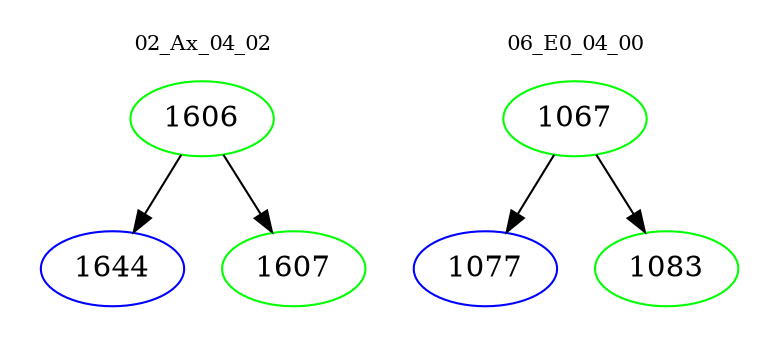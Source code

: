digraph{
subgraph cluster_0 {
color = white
label = "02_Ax_04_02";
fontsize=10;
T0_1606 [label="1606", color="green"]
T0_1606 -> T0_1644 [color="black"]
T0_1644 [label="1644", color="blue"]
T0_1606 -> T0_1607 [color="black"]
T0_1607 [label="1607", color="green"]
}
subgraph cluster_1 {
color = white
label = "06_E0_04_00";
fontsize=10;
T1_1067 [label="1067", color="green"]
T1_1067 -> T1_1077 [color="black"]
T1_1077 [label="1077", color="blue"]
T1_1067 -> T1_1083 [color="black"]
T1_1083 [label="1083", color="green"]
}
}
